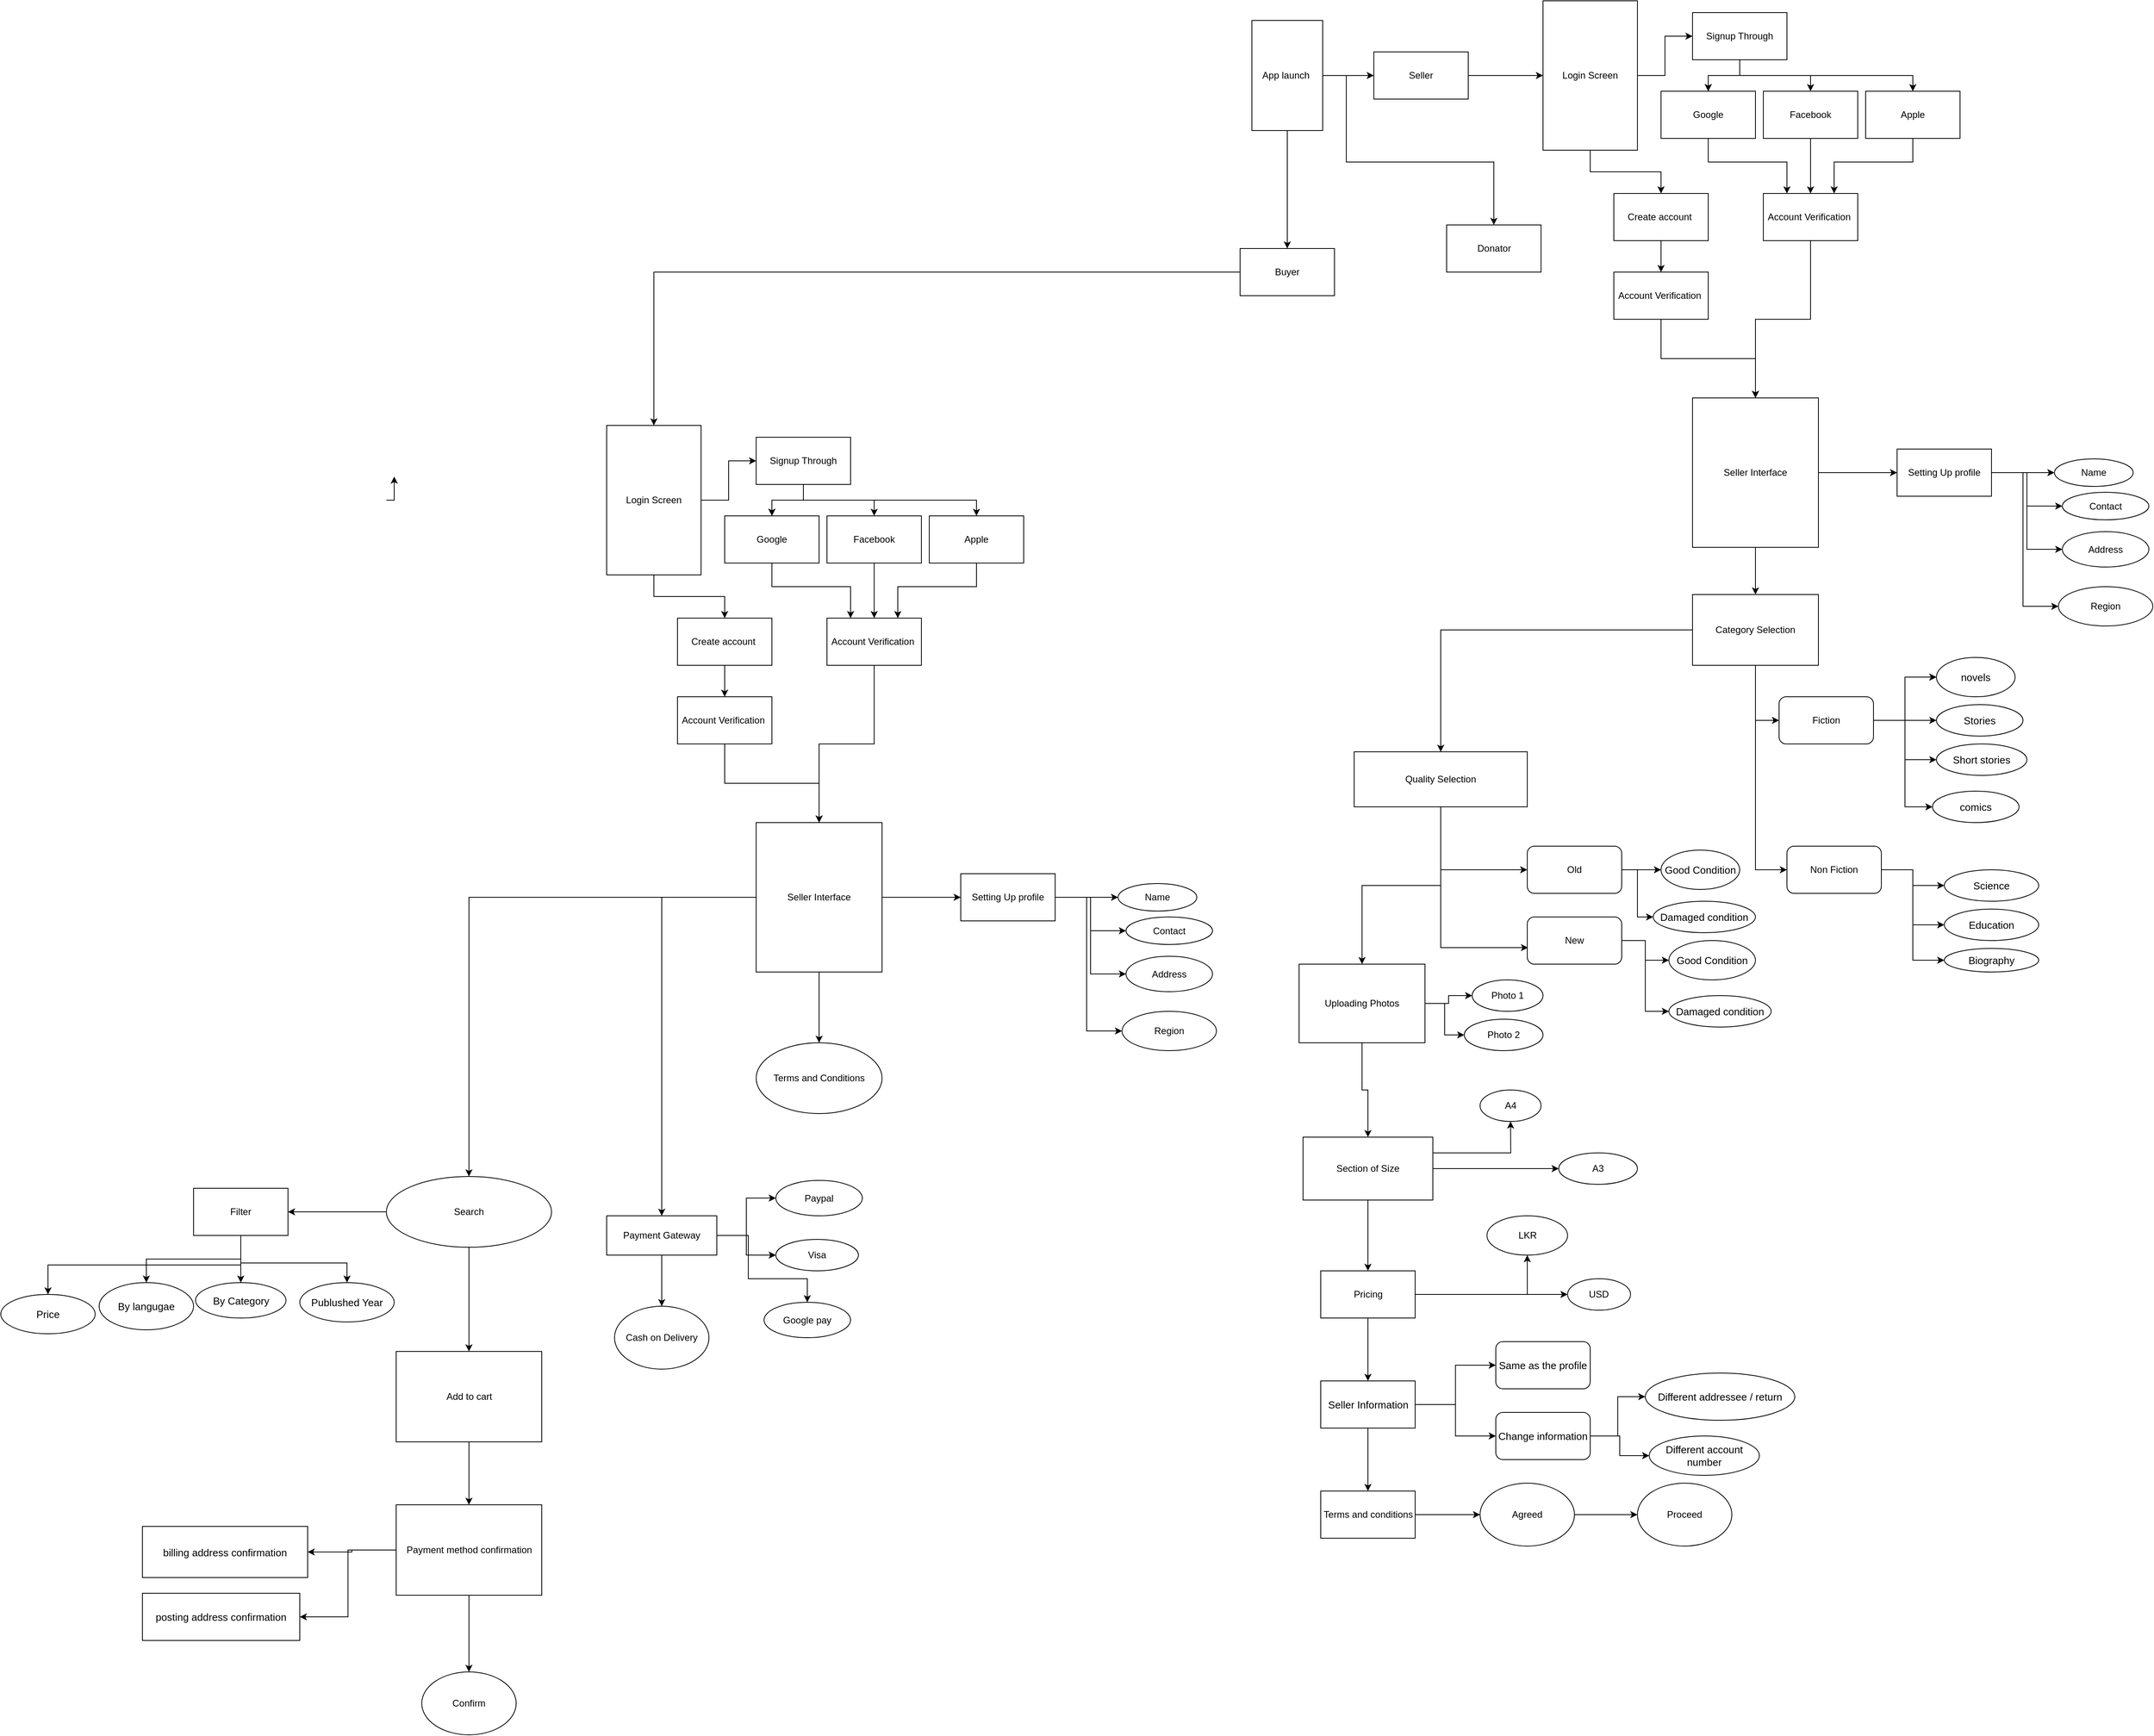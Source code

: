 <mxfile version="14.4.8" type="github">
  <diagram id="hdqwlv4f0bSANAB6yO8R" name="Page-1">
    <mxGraphModel dx="2860" dy="610" grid="1" gridSize="10" guides="1" tooltips="1" connect="1" arrows="1" fold="1" page="1" pageScale="1" pageWidth="850" pageHeight="1100" math="0" shadow="0">
      <root>
        <mxCell id="0" />
        <mxCell id="1" parent="0" />
        <mxCell id="z-9IySz2etMC4AMj7cSk-4" value="" style="edgeStyle=orthogonalEdgeStyle;rounded=0;orthogonalLoop=1;jettySize=auto;html=1;" edge="1" parent="1" source="z-9IySz2etMC4AMj7cSk-1" target="z-9IySz2etMC4AMj7cSk-3">
          <mxGeometry relative="1" as="geometry" />
        </mxCell>
        <mxCell id="z-9IySz2etMC4AMj7cSk-6" value="" style="edgeStyle=orthogonalEdgeStyle;rounded=0;orthogonalLoop=1;jettySize=auto;html=1;" edge="1" parent="1" source="z-9IySz2etMC4AMj7cSk-1" target="z-9IySz2etMC4AMj7cSk-5">
          <mxGeometry relative="1" as="geometry" />
        </mxCell>
        <mxCell id="z-9IySz2etMC4AMj7cSk-8" value="" style="edgeStyle=orthogonalEdgeStyle;rounded=0;orthogonalLoop=1;jettySize=auto;html=1;" edge="1" parent="1" source="z-9IySz2etMC4AMj7cSk-1" target="z-9IySz2etMC4AMj7cSk-7">
          <mxGeometry relative="1" as="geometry">
            <Array as="points">
              <mxPoint x="160" y="110" />
              <mxPoint x="160" y="220" />
            </Array>
          </mxGeometry>
        </mxCell>
        <mxCell id="z-9IySz2etMC4AMj7cSk-1" value="App launch&amp;nbsp;" style="rounded=0;whiteSpace=wrap;html=1;" vertex="1" parent="1">
          <mxGeometry x="40" y="40" width="90" height="140" as="geometry" />
        </mxCell>
        <mxCell id="z-9IySz2etMC4AMj7cSk-10" value="" style="edgeStyle=orthogonalEdgeStyle;rounded=0;orthogonalLoop=1;jettySize=auto;html=1;" edge="1" parent="1" source="z-9IySz2etMC4AMj7cSk-3" target="z-9IySz2etMC4AMj7cSk-9">
          <mxGeometry relative="1" as="geometry" />
        </mxCell>
        <mxCell id="z-9IySz2etMC4AMj7cSk-3" value="Seller" style="whiteSpace=wrap;html=1;rounded=0;" vertex="1" parent="1">
          <mxGeometry x="195" y="80" width="120" height="60" as="geometry" />
        </mxCell>
        <mxCell id="z-9IySz2etMC4AMj7cSk-155" style="edgeStyle=orthogonalEdgeStyle;rounded=0;orthogonalLoop=1;jettySize=auto;html=1;" edge="1" parent="1" source="z-9IySz2etMC4AMj7cSk-5" target="z-9IySz2etMC4AMj7cSk-125">
          <mxGeometry relative="1" as="geometry" />
        </mxCell>
        <mxCell id="z-9IySz2etMC4AMj7cSk-5" value="Buyer" style="whiteSpace=wrap;html=1;rounded=0;" vertex="1" parent="1">
          <mxGeometry x="25" y="330" width="120" height="60" as="geometry" />
        </mxCell>
        <mxCell id="z-9IySz2etMC4AMj7cSk-7" value="Donator" style="whiteSpace=wrap;html=1;rounded=0;" vertex="1" parent="1">
          <mxGeometry x="287.5" y="300" width="120" height="60" as="geometry" />
        </mxCell>
        <mxCell id="z-9IySz2etMC4AMj7cSk-12" value="" style="edgeStyle=orthogonalEdgeStyle;rounded=0;orthogonalLoop=1;jettySize=auto;html=1;" edge="1" parent="1" source="z-9IySz2etMC4AMj7cSk-9" target="z-9IySz2etMC4AMj7cSk-11">
          <mxGeometry relative="1" as="geometry" />
        </mxCell>
        <mxCell id="z-9IySz2etMC4AMj7cSk-14" value="" style="edgeStyle=orthogonalEdgeStyle;rounded=0;orthogonalLoop=1;jettySize=auto;html=1;" edge="1" parent="1" source="z-9IySz2etMC4AMj7cSk-9" target="z-9IySz2etMC4AMj7cSk-13">
          <mxGeometry relative="1" as="geometry" />
        </mxCell>
        <mxCell id="z-9IySz2etMC4AMj7cSk-9" value="Login Screen" style="whiteSpace=wrap;html=1;rounded=0;" vertex="1" parent="1">
          <mxGeometry x="410" y="15" width="120" height="190" as="geometry" />
        </mxCell>
        <mxCell id="z-9IySz2etMC4AMj7cSk-16" value="" style="edgeStyle=orthogonalEdgeStyle;rounded=0;orthogonalLoop=1;jettySize=auto;html=1;" edge="1" parent="1" source="z-9IySz2etMC4AMj7cSk-11" target="z-9IySz2etMC4AMj7cSk-15">
          <mxGeometry relative="1" as="geometry" />
        </mxCell>
        <mxCell id="z-9IySz2etMC4AMj7cSk-17" value="" style="edgeStyle=orthogonalEdgeStyle;rounded=0;orthogonalLoop=1;jettySize=auto;html=1;" edge="1" parent="1" source="z-9IySz2etMC4AMj7cSk-11" target="z-9IySz2etMC4AMj7cSk-15">
          <mxGeometry relative="1" as="geometry" />
        </mxCell>
        <mxCell id="z-9IySz2etMC4AMj7cSk-19" value="" style="edgeStyle=orthogonalEdgeStyle;rounded=0;orthogonalLoop=1;jettySize=auto;html=1;" edge="1" parent="1" source="z-9IySz2etMC4AMj7cSk-11" target="z-9IySz2etMC4AMj7cSk-18">
          <mxGeometry relative="1" as="geometry" />
        </mxCell>
        <mxCell id="z-9IySz2etMC4AMj7cSk-21" value="" style="edgeStyle=orthogonalEdgeStyle;rounded=0;orthogonalLoop=1;jettySize=auto;html=1;" edge="1" parent="1" source="z-9IySz2etMC4AMj7cSk-11" target="z-9IySz2etMC4AMj7cSk-20">
          <mxGeometry relative="1" as="geometry">
            <Array as="points">
              <mxPoint x="660" y="110" />
              <mxPoint x="880" y="110" />
            </Array>
          </mxGeometry>
        </mxCell>
        <mxCell id="z-9IySz2etMC4AMj7cSk-11" value="Signup Through" style="whiteSpace=wrap;html=1;rounded=0;" vertex="1" parent="1">
          <mxGeometry x="600" y="30" width="120" height="60" as="geometry" />
        </mxCell>
        <mxCell id="z-9IySz2etMC4AMj7cSk-29" value="" style="edgeStyle=orthogonalEdgeStyle;rounded=0;orthogonalLoop=1;jettySize=auto;html=1;" edge="1" parent="1" source="z-9IySz2etMC4AMj7cSk-13" target="z-9IySz2etMC4AMj7cSk-28">
          <mxGeometry relative="1" as="geometry" />
        </mxCell>
        <mxCell id="z-9IySz2etMC4AMj7cSk-13" value="Create account&amp;nbsp;" style="whiteSpace=wrap;html=1;rounded=0;" vertex="1" parent="1">
          <mxGeometry x="500" y="260" width="120" height="60" as="geometry" />
        </mxCell>
        <mxCell id="z-9IySz2etMC4AMj7cSk-25" style="edgeStyle=orthogonalEdgeStyle;rounded=0;orthogonalLoop=1;jettySize=auto;html=1;entryX=0.25;entryY=0;entryDx=0;entryDy=0;" edge="1" parent="1" source="z-9IySz2etMC4AMj7cSk-15" target="z-9IySz2etMC4AMj7cSk-23">
          <mxGeometry relative="1" as="geometry">
            <Array as="points">
              <mxPoint x="620" y="220" />
              <mxPoint x="720" y="220" />
            </Array>
          </mxGeometry>
        </mxCell>
        <mxCell id="z-9IySz2etMC4AMj7cSk-15" value="Google" style="whiteSpace=wrap;html=1;rounded=0;" vertex="1" parent="1">
          <mxGeometry x="560" y="130" width="120" height="60" as="geometry" />
        </mxCell>
        <mxCell id="z-9IySz2etMC4AMj7cSk-24" value="" style="edgeStyle=orthogonalEdgeStyle;rounded=0;orthogonalLoop=1;jettySize=auto;html=1;" edge="1" parent="1" source="z-9IySz2etMC4AMj7cSk-18" target="z-9IySz2etMC4AMj7cSk-23">
          <mxGeometry relative="1" as="geometry" />
        </mxCell>
        <mxCell id="z-9IySz2etMC4AMj7cSk-18" value="Facebook" style="whiteSpace=wrap;html=1;rounded=0;" vertex="1" parent="1">
          <mxGeometry x="690" y="130" width="120" height="60" as="geometry" />
        </mxCell>
        <mxCell id="z-9IySz2etMC4AMj7cSk-27" style="edgeStyle=orthogonalEdgeStyle;rounded=0;orthogonalLoop=1;jettySize=auto;html=1;entryX=0.75;entryY=0;entryDx=0;entryDy=0;" edge="1" parent="1" source="z-9IySz2etMC4AMj7cSk-20" target="z-9IySz2etMC4AMj7cSk-23">
          <mxGeometry relative="1" as="geometry">
            <Array as="points">
              <mxPoint x="880" y="220" />
              <mxPoint x="780" y="220" />
            </Array>
          </mxGeometry>
        </mxCell>
        <mxCell id="z-9IySz2etMC4AMj7cSk-20" value="Apple" style="whiteSpace=wrap;html=1;rounded=0;" vertex="1" parent="1">
          <mxGeometry x="820" y="130" width="120" height="60" as="geometry" />
        </mxCell>
        <mxCell id="z-9IySz2etMC4AMj7cSk-33" style="edgeStyle=orthogonalEdgeStyle;rounded=0;orthogonalLoop=1;jettySize=auto;html=1;" edge="1" parent="1" source="z-9IySz2etMC4AMj7cSk-23" target="z-9IySz2etMC4AMj7cSk-30">
          <mxGeometry relative="1" as="geometry" />
        </mxCell>
        <mxCell id="z-9IySz2etMC4AMj7cSk-23" value="Account Verification&amp;nbsp;" style="whiteSpace=wrap;html=1;rounded=0;" vertex="1" parent="1">
          <mxGeometry x="690" y="260" width="120" height="60" as="geometry" />
        </mxCell>
        <mxCell id="z-9IySz2etMC4AMj7cSk-31" style="edgeStyle=orthogonalEdgeStyle;rounded=0;orthogonalLoop=1;jettySize=auto;html=1;" edge="1" parent="1" source="z-9IySz2etMC4AMj7cSk-28" target="z-9IySz2etMC4AMj7cSk-30">
          <mxGeometry relative="1" as="geometry" />
        </mxCell>
        <mxCell id="z-9IySz2etMC4AMj7cSk-28" value="Account Verification&amp;nbsp;" style="whiteSpace=wrap;html=1;rounded=0;" vertex="1" parent="1">
          <mxGeometry x="500" y="360" width="120" height="60" as="geometry" />
        </mxCell>
        <mxCell id="z-9IySz2etMC4AMj7cSk-35" value="" style="edgeStyle=orthogonalEdgeStyle;rounded=0;orthogonalLoop=1;jettySize=auto;html=1;" edge="1" parent="1" source="z-9IySz2etMC4AMj7cSk-30" target="z-9IySz2etMC4AMj7cSk-34">
          <mxGeometry relative="1" as="geometry" />
        </mxCell>
        <mxCell id="z-9IySz2etMC4AMj7cSk-45" value="" style="edgeStyle=orthogonalEdgeStyle;rounded=0;orthogonalLoop=1;jettySize=auto;html=1;" edge="1" parent="1" source="z-9IySz2etMC4AMj7cSk-30" target="z-9IySz2etMC4AMj7cSk-44">
          <mxGeometry relative="1" as="geometry" />
        </mxCell>
        <mxCell id="z-9IySz2etMC4AMj7cSk-30" value="Seller Interface" style="rounded=0;whiteSpace=wrap;html=1;" vertex="1" parent="1">
          <mxGeometry x="600" y="520" width="160" height="190" as="geometry" />
        </mxCell>
        <mxCell id="z-9IySz2etMC4AMj7cSk-37" value="" style="edgeStyle=orthogonalEdgeStyle;rounded=0;orthogonalLoop=1;jettySize=auto;html=1;" edge="1" parent="1" source="z-9IySz2etMC4AMj7cSk-34" target="z-9IySz2etMC4AMj7cSk-36">
          <mxGeometry relative="1" as="geometry" />
        </mxCell>
        <mxCell id="z-9IySz2etMC4AMj7cSk-39" value="" style="edgeStyle=orthogonalEdgeStyle;rounded=0;orthogonalLoop=1;jettySize=auto;html=1;" edge="1" parent="1" source="z-9IySz2etMC4AMj7cSk-34" target="z-9IySz2etMC4AMj7cSk-38">
          <mxGeometry relative="1" as="geometry" />
        </mxCell>
        <mxCell id="z-9IySz2etMC4AMj7cSk-41" value="" style="edgeStyle=orthogonalEdgeStyle;rounded=0;orthogonalLoop=1;jettySize=auto;html=1;" edge="1" parent="1" source="z-9IySz2etMC4AMj7cSk-34" target="z-9IySz2etMC4AMj7cSk-40">
          <mxGeometry relative="1" as="geometry">
            <Array as="points">
              <mxPoint x="1025" y="615" />
            </Array>
          </mxGeometry>
        </mxCell>
        <mxCell id="z-9IySz2etMC4AMj7cSk-43" value="" style="edgeStyle=orthogonalEdgeStyle;rounded=0;orthogonalLoop=1;jettySize=auto;html=1;" edge="1" parent="1" source="z-9IySz2etMC4AMj7cSk-34" target="z-9IySz2etMC4AMj7cSk-42">
          <mxGeometry relative="1" as="geometry">
            <Array as="points">
              <mxPoint x="1020" y="615" />
              <mxPoint x="1020" y="785" />
            </Array>
          </mxGeometry>
        </mxCell>
        <mxCell id="z-9IySz2etMC4AMj7cSk-34" value="Setting Up profile" style="whiteSpace=wrap;html=1;rounded=0;" vertex="1" parent="1">
          <mxGeometry x="860" y="585" width="120" height="60" as="geometry" />
        </mxCell>
        <mxCell id="z-9IySz2etMC4AMj7cSk-36" value="Name" style="ellipse;whiteSpace=wrap;html=1;rounded=0;" vertex="1" parent="1">
          <mxGeometry x="1060" y="597.5" width="100" height="35" as="geometry" />
        </mxCell>
        <mxCell id="z-9IySz2etMC4AMj7cSk-38" value="Contact" style="ellipse;whiteSpace=wrap;html=1;rounded=0;" vertex="1" parent="1">
          <mxGeometry x="1070" y="640" width="110" height="35" as="geometry" />
        </mxCell>
        <mxCell id="z-9IySz2etMC4AMj7cSk-40" value="Address" style="ellipse;whiteSpace=wrap;html=1;rounded=0;" vertex="1" parent="1">
          <mxGeometry x="1070" y="690" width="110" height="45" as="geometry" />
        </mxCell>
        <mxCell id="z-9IySz2etMC4AMj7cSk-42" value="Region" style="ellipse;whiteSpace=wrap;html=1;rounded=0;" vertex="1" parent="1">
          <mxGeometry x="1065" y="760" width="120" height="50" as="geometry" />
        </mxCell>
        <mxCell id="z-9IySz2etMC4AMj7cSk-48" style="edgeStyle=orthogonalEdgeStyle;rounded=0;orthogonalLoop=1;jettySize=auto;html=1;entryX=0;entryY=0.5;entryDx=0;entryDy=0;" edge="1" parent="1" source="z-9IySz2etMC4AMj7cSk-44" target="z-9IySz2etMC4AMj7cSk-46">
          <mxGeometry relative="1" as="geometry" />
        </mxCell>
        <mxCell id="z-9IySz2etMC4AMj7cSk-49" style="edgeStyle=orthogonalEdgeStyle;rounded=0;orthogonalLoop=1;jettySize=auto;html=1;entryX=0;entryY=0.5;entryDx=0;entryDy=0;" edge="1" parent="1" source="z-9IySz2etMC4AMj7cSk-44" target="z-9IySz2etMC4AMj7cSk-47">
          <mxGeometry relative="1" as="geometry" />
        </mxCell>
        <mxCell id="z-9IySz2etMC4AMj7cSk-67" value="" style="edgeStyle=orthogonalEdgeStyle;rounded=0;orthogonalLoop=1;jettySize=auto;html=1;" edge="1" parent="1" source="z-9IySz2etMC4AMj7cSk-44" target="z-9IySz2etMC4AMj7cSk-66">
          <mxGeometry relative="1" as="geometry" />
        </mxCell>
        <mxCell id="z-9IySz2etMC4AMj7cSk-44" value="Category Selection" style="rounded=0;whiteSpace=wrap;html=1;" vertex="1" parent="1">
          <mxGeometry x="600" y="770" width="160" height="90" as="geometry" />
        </mxCell>
        <mxCell id="z-9IySz2etMC4AMj7cSk-51" value="" style="edgeStyle=orthogonalEdgeStyle;rounded=0;orthogonalLoop=1;jettySize=auto;html=1;" edge="1" parent="1" source="z-9IySz2etMC4AMj7cSk-46" target="z-9IySz2etMC4AMj7cSk-50">
          <mxGeometry relative="1" as="geometry" />
        </mxCell>
        <mxCell id="z-9IySz2etMC4AMj7cSk-52" value="" style="edgeStyle=orthogonalEdgeStyle;rounded=0;orthogonalLoop=1;jettySize=auto;html=1;" edge="1" parent="1" source="z-9IySz2etMC4AMj7cSk-46" target="z-9IySz2etMC4AMj7cSk-50">
          <mxGeometry relative="1" as="geometry" />
        </mxCell>
        <mxCell id="z-9IySz2etMC4AMj7cSk-54" style="edgeStyle=orthogonalEdgeStyle;rounded=0;orthogonalLoop=1;jettySize=auto;html=1;" edge="1" parent="1" source="z-9IySz2etMC4AMj7cSk-46" target="z-9IySz2etMC4AMj7cSk-55">
          <mxGeometry relative="1" as="geometry">
            <mxPoint x="960" y="960" as="targetPoint" />
          </mxGeometry>
        </mxCell>
        <mxCell id="z-9IySz2etMC4AMj7cSk-56" style="edgeStyle=orthogonalEdgeStyle;rounded=0;orthogonalLoop=1;jettySize=auto;html=1;" edge="1" parent="1" source="z-9IySz2etMC4AMj7cSk-46" target="z-9IySz2etMC4AMj7cSk-57">
          <mxGeometry relative="1" as="geometry">
            <mxPoint x="870" y="980" as="targetPoint" />
          </mxGeometry>
        </mxCell>
        <mxCell id="z-9IySz2etMC4AMj7cSk-58" style="edgeStyle=orthogonalEdgeStyle;rounded=0;orthogonalLoop=1;jettySize=auto;html=1;" edge="1" parent="1" source="z-9IySz2etMC4AMj7cSk-46" target="z-9IySz2etMC4AMj7cSk-59">
          <mxGeometry relative="1" as="geometry">
            <mxPoint x="870" y="1050" as="targetPoint" />
            <Array as="points">
              <mxPoint x="870" y="930" />
              <mxPoint x="870" y="1040" />
            </Array>
          </mxGeometry>
        </mxCell>
        <mxCell id="z-9IySz2etMC4AMj7cSk-46" value="Fiction" style="rounded=1;whiteSpace=wrap;html=1;glass=0;" vertex="1" parent="1">
          <mxGeometry x="710" y="900" width="120" height="60" as="geometry" />
        </mxCell>
        <mxCell id="z-9IySz2etMC4AMj7cSk-61" value="" style="edgeStyle=orthogonalEdgeStyle;rounded=0;orthogonalLoop=1;jettySize=auto;html=1;" edge="1" parent="1" source="z-9IySz2etMC4AMj7cSk-47" target="z-9IySz2etMC4AMj7cSk-60">
          <mxGeometry relative="1" as="geometry" />
        </mxCell>
        <mxCell id="z-9IySz2etMC4AMj7cSk-63" value="" style="edgeStyle=orthogonalEdgeStyle;rounded=0;orthogonalLoop=1;jettySize=auto;html=1;" edge="1" parent="1" source="z-9IySz2etMC4AMj7cSk-47" target="z-9IySz2etMC4AMj7cSk-62">
          <mxGeometry relative="1" as="geometry">
            <Array as="points">
              <mxPoint x="880" y="1120" />
              <mxPoint x="880" y="1190" />
              <mxPoint x="990" y="1190" />
            </Array>
          </mxGeometry>
        </mxCell>
        <mxCell id="z-9IySz2etMC4AMj7cSk-65" value="" style="edgeStyle=orthogonalEdgeStyle;rounded=0;orthogonalLoop=1;jettySize=auto;html=1;" edge="1" parent="1" source="z-9IySz2etMC4AMj7cSk-47" target="z-9IySz2etMC4AMj7cSk-64">
          <mxGeometry relative="1" as="geometry">
            <Array as="points">
              <mxPoint x="880" y="1120" />
              <mxPoint x="880" y="1235" />
            </Array>
          </mxGeometry>
        </mxCell>
        <mxCell id="z-9IySz2etMC4AMj7cSk-47" value="Non Fiction" style="rounded=1;whiteSpace=wrap;html=1;" vertex="1" parent="1">
          <mxGeometry x="720" y="1090" width="120" height="60" as="geometry" />
        </mxCell>
        <mxCell id="z-9IySz2etMC4AMj7cSk-50" value="&lt;span style=&quot;font-family: &amp;#34;arial&amp;#34; ; font-size: 13px ; text-align: left ; background-color: rgb(255 , 255 , 255)&quot;&gt;novels &lt;/span&gt;" style="ellipse;whiteSpace=wrap;html=1;rounded=0;" vertex="1" parent="1">
          <mxGeometry x="910" y="850" width="100" height="50" as="geometry" />
        </mxCell>
        <mxCell id="z-9IySz2etMC4AMj7cSk-55" value="&lt;span style=&quot;font-family: &amp;#34;arial&amp;#34; ; font-size: 13px ; text-align: left ; background-color: rgb(255 , 255 , 255)&quot;&gt;Stories&lt;/span&gt;" style="ellipse;whiteSpace=wrap;html=1;" vertex="1" parent="1">
          <mxGeometry x="910" y="910" width="110" height="40" as="geometry" />
        </mxCell>
        <mxCell id="z-9IySz2etMC4AMj7cSk-57" value="&lt;span style=&quot;font-family: &amp;#34;arial&amp;#34; ; font-size: 13px ; text-align: left ; background-color: rgb(255 , 255 , 255)&quot;&gt;Short stories &lt;/span&gt;" style="ellipse;whiteSpace=wrap;html=1;" vertex="1" parent="1">
          <mxGeometry x="910" y="960" width="115" height="40" as="geometry" />
        </mxCell>
        <mxCell id="z-9IySz2etMC4AMj7cSk-59" value="&lt;span style=&quot;font-family: &amp;#34;arial&amp;#34; ; font-size: 13px ; text-align: left ; background-color: rgb(255 , 255 , 255)&quot;&gt;comics &lt;/span&gt;" style="ellipse;whiteSpace=wrap;html=1;" vertex="1" parent="1">
          <mxGeometry x="905" y="1020" width="110" height="40" as="geometry" />
        </mxCell>
        <mxCell id="z-9IySz2etMC4AMj7cSk-60" value="&lt;span style=&quot;font-family: &amp;#34;arial&amp;#34; ; font-size: 13px ; text-align: left ; background-color: rgb(255 , 255 , 255)&quot;&gt;Science &lt;/span&gt;" style="ellipse;whiteSpace=wrap;html=1;rounded=0;" vertex="1" parent="1">
          <mxGeometry x="920" y="1120" width="120" height="40" as="geometry" />
        </mxCell>
        <mxCell id="z-9IySz2etMC4AMj7cSk-62" value="&lt;span style=&quot;font-family: &amp;#34;arial&amp;#34; ; font-size: 13px ; text-align: left ; background-color: rgb(255 , 255 , 255)&quot;&gt;Education &lt;/span&gt;" style="ellipse;whiteSpace=wrap;html=1;rounded=0;" vertex="1" parent="1">
          <mxGeometry x="920" y="1170" width="120" height="40" as="geometry" />
        </mxCell>
        <mxCell id="z-9IySz2etMC4AMj7cSk-64" value="&lt;span style=&quot;font-family: &amp;#34;arial&amp;#34; ; font-size: 13px ; text-align: left ; background-color: rgb(255 , 255 , 255)&quot;&gt;Biography&lt;/span&gt;" style="ellipse;whiteSpace=wrap;html=1;rounded=0;" vertex="1" parent="1">
          <mxGeometry x="920" y="1220" width="120" height="30" as="geometry" />
        </mxCell>
        <mxCell id="z-9IySz2etMC4AMj7cSk-71" value="" style="edgeStyle=orthogonalEdgeStyle;rounded=0;orthogonalLoop=1;jettySize=auto;html=1;" edge="1" parent="1" source="z-9IySz2etMC4AMj7cSk-66" target="z-9IySz2etMC4AMj7cSk-70">
          <mxGeometry relative="1" as="geometry">
            <Array as="points">
              <mxPoint x="280" y="1120" />
            </Array>
          </mxGeometry>
        </mxCell>
        <mxCell id="z-9IySz2etMC4AMj7cSk-73" style="edgeStyle=orthogonalEdgeStyle;rounded=0;orthogonalLoop=1;jettySize=auto;html=1;entryX=0.008;entryY=0.65;entryDx=0;entryDy=0;entryPerimeter=0;" edge="1" parent="1" source="z-9IySz2etMC4AMj7cSk-66" target="z-9IySz2etMC4AMj7cSk-72">
          <mxGeometry relative="1" as="geometry" />
        </mxCell>
        <mxCell id="z-9IySz2etMC4AMj7cSk-82" style="edgeStyle=orthogonalEdgeStyle;rounded=0;orthogonalLoop=1;jettySize=auto;html=1;" edge="1" parent="1" source="z-9IySz2etMC4AMj7cSk-66" target="z-9IySz2etMC4AMj7cSk-83">
          <mxGeometry relative="1" as="geometry">
            <mxPoint x="140" y="1330" as="targetPoint" />
          </mxGeometry>
        </mxCell>
        <mxCell id="z-9IySz2etMC4AMj7cSk-66" value="Quality Selection" style="whiteSpace=wrap;html=1;rounded=0;" vertex="1" parent="1">
          <mxGeometry x="170" y="970" width="220" height="70" as="geometry" />
        </mxCell>
        <mxCell id="z-9IySz2etMC4AMj7cSk-75" value="" style="edgeStyle=orthogonalEdgeStyle;rounded=0;orthogonalLoop=1;jettySize=auto;html=1;" edge="1" parent="1" source="z-9IySz2etMC4AMj7cSk-70" target="z-9IySz2etMC4AMj7cSk-74">
          <mxGeometry relative="1" as="geometry" />
        </mxCell>
        <mxCell id="z-9IySz2etMC4AMj7cSk-81" style="edgeStyle=orthogonalEdgeStyle;rounded=0;orthogonalLoop=1;jettySize=auto;html=1;entryX=0;entryY=0.5;entryDx=0;entryDy=0;" edge="1" parent="1" source="z-9IySz2etMC4AMj7cSk-70" target="z-9IySz2etMC4AMj7cSk-80">
          <mxGeometry relative="1" as="geometry" />
        </mxCell>
        <mxCell id="z-9IySz2etMC4AMj7cSk-70" value="Old" style="rounded=1;whiteSpace=wrap;html=1;glass=0;gradientColor=none;" vertex="1" parent="1">
          <mxGeometry x="390" y="1090" width="120" height="60" as="geometry" />
        </mxCell>
        <mxCell id="z-9IySz2etMC4AMj7cSk-77" value="" style="edgeStyle=orthogonalEdgeStyle;rounded=0;orthogonalLoop=1;jettySize=auto;html=1;" edge="1" parent="1" source="z-9IySz2etMC4AMj7cSk-72" target="z-9IySz2etMC4AMj7cSk-76">
          <mxGeometry relative="1" as="geometry" />
        </mxCell>
        <mxCell id="z-9IySz2etMC4AMj7cSk-79" value="" style="edgeStyle=orthogonalEdgeStyle;rounded=0;orthogonalLoop=1;jettySize=auto;html=1;" edge="1" parent="1" source="z-9IySz2etMC4AMj7cSk-72" target="z-9IySz2etMC4AMj7cSk-78">
          <mxGeometry relative="1" as="geometry">
            <Array as="points">
              <mxPoint x="540" y="1210" />
              <mxPoint x="540" y="1300" />
            </Array>
          </mxGeometry>
        </mxCell>
        <mxCell id="z-9IySz2etMC4AMj7cSk-72" value="New" style="rounded=1;whiteSpace=wrap;html=1;glass=0;gradientColor=none;" vertex="1" parent="1">
          <mxGeometry x="390" y="1180" width="120" height="60" as="geometry" />
        </mxCell>
        <mxCell id="z-9IySz2etMC4AMj7cSk-74" value="&#xa;&#xa;&lt;span style=&quot;color: rgb(0, 0, 0); font-family: arial; font-size: 13px; font-style: normal; font-weight: 400; letter-spacing: normal; text-align: left; text-indent: 0px; text-transform: none; word-spacing: 0px; background-color: rgb(255, 255, 255); display: inline; float: none;&quot;&gt;Good Condition &lt;/span&gt;&#xa;&#xa;" style="ellipse;whiteSpace=wrap;html=1;rounded=1;glass=0;" vertex="1" parent="1">
          <mxGeometry x="560" y="1095" width="100" height="50" as="geometry" />
        </mxCell>
        <mxCell id="z-9IySz2etMC4AMj7cSk-76" value="&#xa;&#xa;&lt;span style=&quot;color: rgb(0, 0, 0); font-family: arial; font-size: 13px; font-style: normal; font-weight: 400; letter-spacing: normal; text-align: left; text-indent: 0px; text-transform: none; word-spacing: 0px; background-color: rgb(255, 255, 255); display: inline; float: none;&quot;&gt;Good Condition &lt;/span&gt;&#xa;&#xa;" style="ellipse;whiteSpace=wrap;html=1;rounded=1;glass=0;" vertex="1" parent="1">
          <mxGeometry x="570" y="1210" width="110" height="50" as="geometry" />
        </mxCell>
        <mxCell id="z-9IySz2etMC4AMj7cSk-78" value="&lt;span style=&quot;font-family: &amp;#34;arial&amp;#34; ; font-size: 13px ; text-align: left ; background-color: rgb(255 , 255 , 255)&quot;&gt;Damaged condition&lt;/span&gt;" style="ellipse;whiteSpace=wrap;html=1;rounded=1;glass=0;" vertex="1" parent="1">
          <mxGeometry x="570" y="1280" width="130" height="40" as="geometry" />
        </mxCell>
        <mxCell id="z-9IySz2etMC4AMj7cSk-80" value="&lt;span style=&quot;font-family: &amp;#34;arial&amp;#34; ; font-size: 13px ; text-align: left ; background-color: rgb(255 , 255 , 255)&quot;&gt;Damaged condition&lt;/span&gt;" style="ellipse;whiteSpace=wrap;html=1;rounded=1;glass=0;" vertex="1" parent="1">
          <mxGeometry x="550" y="1160" width="130" height="40" as="geometry" />
        </mxCell>
        <mxCell id="z-9IySz2etMC4AMj7cSk-85" style="edgeStyle=orthogonalEdgeStyle;rounded=0;orthogonalLoop=1;jettySize=auto;html=1;entryX=0.5;entryY=0;entryDx=0;entryDy=0;" edge="1" parent="1" source="z-9IySz2etMC4AMj7cSk-83" target="z-9IySz2etMC4AMj7cSk-84">
          <mxGeometry relative="1" as="geometry" />
        </mxCell>
        <mxCell id="z-9IySz2etMC4AMj7cSk-115" value="" style="edgeStyle=orthogonalEdgeStyle;rounded=0;orthogonalLoop=1;jettySize=auto;html=1;" edge="1" parent="1" source="z-9IySz2etMC4AMj7cSk-83" target="z-9IySz2etMC4AMj7cSk-114">
          <mxGeometry relative="1" as="geometry" />
        </mxCell>
        <mxCell id="z-9IySz2etMC4AMj7cSk-117" style="edgeStyle=orthogonalEdgeStyle;rounded=0;orthogonalLoop=1;jettySize=auto;html=1;entryX=0;entryY=0.5;entryDx=0;entryDy=0;" edge="1" parent="1" source="z-9IySz2etMC4AMj7cSk-83" target="z-9IySz2etMC4AMj7cSk-116">
          <mxGeometry relative="1" as="geometry" />
        </mxCell>
        <mxCell id="z-9IySz2etMC4AMj7cSk-83" value="Uploading Photos" style="rounded=0;whiteSpace=wrap;html=1;" vertex="1" parent="1">
          <mxGeometry x="100" y="1240" width="160" height="100" as="geometry" />
        </mxCell>
        <mxCell id="z-9IySz2etMC4AMj7cSk-87" value="" style="edgeStyle=orthogonalEdgeStyle;rounded=0;orthogonalLoop=1;jettySize=auto;html=1;" edge="1" parent="1" source="z-9IySz2etMC4AMj7cSk-84" target="z-9IySz2etMC4AMj7cSk-86">
          <mxGeometry relative="1" as="geometry" />
        </mxCell>
        <mxCell id="z-9IySz2etMC4AMj7cSk-111" value="" style="edgeStyle=orthogonalEdgeStyle;rounded=0;orthogonalLoop=1;jettySize=auto;html=1;" edge="1" parent="1" source="z-9IySz2etMC4AMj7cSk-84" target="z-9IySz2etMC4AMj7cSk-110">
          <mxGeometry relative="1" as="geometry">
            <Array as="points">
              <mxPoint x="369" y="1480" />
            </Array>
          </mxGeometry>
        </mxCell>
        <mxCell id="z-9IySz2etMC4AMj7cSk-113" style="edgeStyle=orthogonalEdgeStyle;rounded=0;orthogonalLoop=1;jettySize=auto;html=1;" edge="1" parent="1" source="z-9IySz2etMC4AMj7cSk-84" target="z-9IySz2etMC4AMj7cSk-112">
          <mxGeometry relative="1" as="geometry" />
        </mxCell>
        <mxCell id="z-9IySz2etMC4AMj7cSk-84" value="Section of Size" style="rounded=0;whiteSpace=wrap;html=1;glass=0;gradientColor=none;" vertex="1" parent="1">
          <mxGeometry x="105" y="1460" width="165" height="80" as="geometry" />
        </mxCell>
        <mxCell id="z-9IySz2etMC4AMj7cSk-89" value="" style="edgeStyle=orthogonalEdgeStyle;rounded=0;orthogonalLoop=1;jettySize=auto;html=1;" edge="1" parent="1" source="z-9IySz2etMC4AMj7cSk-86" target="z-9IySz2etMC4AMj7cSk-88">
          <mxGeometry relative="1" as="geometry" />
        </mxCell>
        <mxCell id="z-9IySz2etMC4AMj7cSk-107" value="" style="edgeStyle=orthogonalEdgeStyle;rounded=0;orthogonalLoop=1;jettySize=auto;html=1;" edge="1" parent="1" source="z-9IySz2etMC4AMj7cSk-86" target="z-9IySz2etMC4AMj7cSk-106">
          <mxGeometry relative="1" as="geometry" />
        </mxCell>
        <mxCell id="z-9IySz2etMC4AMj7cSk-108" style="edgeStyle=orthogonalEdgeStyle;rounded=0;orthogonalLoop=1;jettySize=auto;html=1;" edge="1" parent="1" source="z-9IySz2etMC4AMj7cSk-86" target="z-9IySz2etMC4AMj7cSk-109">
          <mxGeometry relative="1" as="geometry">
            <mxPoint x="510" y="1680" as="targetPoint" />
          </mxGeometry>
        </mxCell>
        <mxCell id="z-9IySz2etMC4AMj7cSk-86" value="Pricing" style="whiteSpace=wrap;html=1;rounded=0;glass=0;" vertex="1" parent="1">
          <mxGeometry x="127.5" y="1630" width="120" height="60" as="geometry" />
        </mxCell>
        <mxCell id="z-9IySz2etMC4AMj7cSk-91" value="" style="edgeStyle=orthogonalEdgeStyle;rounded=0;orthogonalLoop=1;jettySize=auto;html=1;" edge="1" parent="1" source="z-9IySz2etMC4AMj7cSk-88" target="z-9IySz2etMC4AMj7cSk-90">
          <mxGeometry relative="1" as="geometry" />
        </mxCell>
        <mxCell id="z-9IySz2etMC4AMj7cSk-99" style="edgeStyle=orthogonalEdgeStyle;rounded=0;orthogonalLoop=1;jettySize=auto;html=1;entryX=0;entryY=0.5;entryDx=0;entryDy=0;" edge="1" parent="1" source="z-9IySz2etMC4AMj7cSk-88" target="z-9IySz2etMC4AMj7cSk-98">
          <mxGeometry relative="1" as="geometry" />
        </mxCell>
        <mxCell id="z-9IySz2etMC4AMj7cSk-100" style="edgeStyle=orthogonalEdgeStyle;rounded=0;orthogonalLoop=1;jettySize=auto;html=1;" edge="1" parent="1" source="z-9IySz2etMC4AMj7cSk-88" target="z-9IySz2etMC4AMj7cSk-101">
          <mxGeometry relative="1" as="geometry">
            <mxPoint x="300" y="1840" as="targetPoint" />
          </mxGeometry>
        </mxCell>
        <mxCell id="z-9IySz2etMC4AMj7cSk-88" value="&#xa;&#xa;&lt;span style=&quot;color: rgb(0, 0, 0); font-family: arial; font-size: 13px; font-style: normal; font-weight: 400; letter-spacing: normal; text-align: left; text-indent: 0px; text-transform: none; word-spacing: 0px; background-color: rgb(255, 255, 255); display: inline; float: none;&quot;&gt;Seller Information &lt;/span&gt;&#xa;&#xa;" style="whiteSpace=wrap;html=1;rounded=0;glass=0;" vertex="1" parent="1">
          <mxGeometry x="127.5" y="1770" width="120" height="60" as="geometry" />
        </mxCell>
        <mxCell id="z-9IySz2etMC4AMj7cSk-93" style="edgeStyle=orthogonalEdgeStyle;rounded=0;orthogonalLoop=1;jettySize=auto;html=1;" edge="1" parent="1" source="z-9IySz2etMC4AMj7cSk-90" target="z-9IySz2etMC4AMj7cSk-92">
          <mxGeometry relative="1" as="geometry" />
        </mxCell>
        <mxCell id="z-9IySz2etMC4AMj7cSk-90" value="Terms and conditions" style="whiteSpace=wrap;html=1;rounded=0;glass=0;" vertex="1" parent="1">
          <mxGeometry x="127.5" y="1910" width="120" height="60" as="geometry" />
        </mxCell>
        <mxCell id="z-9IySz2etMC4AMj7cSk-95" value="" style="edgeStyle=orthogonalEdgeStyle;rounded=0;orthogonalLoop=1;jettySize=auto;html=1;" edge="1" parent="1" source="z-9IySz2etMC4AMj7cSk-92" target="z-9IySz2etMC4AMj7cSk-94">
          <mxGeometry relative="1" as="geometry" />
        </mxCell>
        <mxCell id="z-9IySz2etMC4AMj7cSk-92" value="Agreed" style="ellipse;whiteSpace=wrap;html=1;rounded=1;glass=0;gradientColor=none;" vertex="1" parent="1">
          <mxGeometry x="330" y="1900" width="120" height="80" as="geometry" />
        </mxCell>
        <mxCell id="z-9IySz2etMC4AMj7cSk-94" value="Proceed" style="ellipse;whiteSpace=wrap;html=1;rounded=1;glass=0;gradientColor=none;" vertex="1" parent="1">
          <mxGeometry x="530" y="1900" width="120" height="80" as="geometry" />
        </mxCell>
        <mxCell id="z-9IySz2etMC4AMj7cSk-98" value="&lt;span style=&quot;font-family: &amp;#34;arial&amp;#34; ; font-size: 13px ; text-align: left ; background-color: rgb(255 , 255 , 255)&quot;&gt;Same as the profile&lt;/span&gt;" style="rounded=1;whiteSpace=wrap;html=1;glass=0;gradientColor=none;" vertex="1" parent="1">
          <mxGeometry x="350" y="1720" width="120" height="60" as="geometry" />
        </mxCell>
        <mxCell id="z-9IySz2etMC4AMj7cSk-103" value="" style="edgeStyle=orthogonalEdgeStyle;rounded=0;orthogonalLoop=1;jettySize=auto;html=1;" edge="1" parent="1" source="z-9IySz2etMC4AMj7cSk-101" target="z-9IySz2etMC4AMj7cSk-102">
          <mxGeometry relative="1" as="geometry" />
        </mxCell>
        <mxCell id="z-9IySz2etMC4AMj7cSk-104" style="edgeStyle=orthogonalEdgeStyle;rounded=0;orthogonalLoop=1;jettySize=auto;html=1;" edge="1" parent="1" source="z-9IySz2etMC4AMj7cSk-101" target="z-9IySz2etMC4AMj7cSk-105">
          <mxGeometry relative="1" as="geometry">
            <mxPoint x="540" y="1870" as="targetPoint" />
          </mxGeometry>
        </mxCell>
        <mxCell id="z-9IySz2etMC4AMj7cSk-101" value="&lt;span style=&quot;font-family: &amp;#34;arial&amp;#34; ; font-size: 13px ; text-align: left ; background-color: rgb(255 , 255 , 255)&quot;&gt;Change information &lt;/span&gt;" style="rounded=1;whiteSpace=wrap;html=1;" vertex="1" parent="1">
          <mxGeometry x="350" y="1810" width="120" height="60" as="geometry" />
        </mxCell>
        <mxCell id="z-9IySz2etMC4AMj7cSk-102" value="&lt;span style=&quot;font-family: &amp;#34;arial&amp;#34; ; font-size: 13px ; text-align: left ; background-color: rgb(255 , 255 , 255)&quot;&gt;Different addressee / return&lt;/span&gt;" style="ellipse;whiteSpace=wrap;html=1;rounded=1;" vertex="1" parent="1">
          <mxGeometry x="540" y="1760" width="190" height="60" as="geometry" />
        </mxCell>
        <mxCell id="z-9IySz2etMC4AMj7cSk-105" value="&lt;span style=&quot;font-family: &amp;#34;arial&amp;#34; ; font-size: 13px ; text-align: left ; background-color: rgb(255 , 255 , 255)&quot;&gt;Different account number &lt;/span&gt;" style="ellipse;whiteSpace=wrap;html=1;" vertex="1" parent="1">
          <mxGeometry x="545" y="1840" width="140" height="50" as="geometry" />
        </mxCell>
        <mxCell id="z-9IySz2etMC4AMj7cSk-106" value="LKR" style="ellipse;whiteSpace=wrap;html=1;rounded=0;glass=0;" vertex="1" parent="1">
          <mxGeometry x="338.75" y="1560" width="102.5" height="50" as="geometry" />
        </mxCell>
        <mxCell id="z-9IySz2etMC4AMj7cSk-109" value="USD" style="ellipse;whiteSpace=wrap;html=1;" vertex="1" parent="1">
          <mxGeometry x="441.25" y="1640" width="80" height="40" as="geometry" />
        </mxCell>
        <mxCell id="z-9IySz2etMC4AMj7cSk-110" value="A4" style="ellipse;whiteSpace=wrap;html=1;rounded=0;glass=0;" vertex="1" parent="1">
          <mxGeometry x="330" y="1400" width="77.5" height="40" as="geometry" />
        </mxCell>
        <mxCell id="z-9IySz2etMC4AMj7cSk-112" value="A3" style="ellipse;whiteSpace=wrap;html=1;rounded=1;glass=0;gradientColor=none;" vertex="1" parent="1">
          <mxGeometry x="430" y="1480" width="100" height="40" as="geometry" />
        </mxCell>
        <mxCell id="z-9IySz2etMC4AMj7cSk-114" value="Photo 1" style="ellipse;whiteSpace=wrap;html=1;rounded=0;" vertex="1" parent="1">
          <mxGeometry x="320" y="1260" width="90" height="40" as="geometry" />
        </mxCell>
        <mxCell id="z-9IySz2etMC4AMj7cSk-116" value="Photo 2" style="ellipse;whiteSpace=wrap;html=1;rounded=1;glass=0;gradientColor=none;" vertex="1" parent="1">
          <mxGeometry x="310" y="1310" width="100" height="40" as="geometry" />
        </mxCell>
        <mxCell id="z-9IySz2etMC4AMj7cSk-118" value="" style="edgeStyle=orthogonalEdgeStyle;rounded=0;orthogonalLoop=1;jettySize=auto;html=1;" edge="1" parent="1">
          <mxGeometry relative="1" as="geometry">
            <mxPoint x="-1060" y="650" as="sourcePoint" />
            <mxPoint x="-1050" y="620" as="targetPoint" />
          </mxGeometry>
        </mxCell>
        <mxCell id="z-9IySz2etMC4AMj7cSk-123" value="" style="edgeStyle=orthogonalEdgeStyle;rounded=0;orthogonalLoop=1;jettySize=auto;html=1;" edge="1" parent="1" source="z-9IySz2etMC4AMj7cSk-125" target="z-9IySz2etMC4AMj7cSk-130">
          <mxGeometry relative="1" as="geometry" />
        </mxCell>
        <mxCell id="z-9IySz2etMC4AMj7cSk-124" value="" style="edgeStyle=orthogonalEdgeStyle;rounded=0;orthogonalLoop=1;jettySize=auto;html=1;" edge="1" parent="1" source="z-9IySz2etMC4AMj7cSk-125" target="z-9IySz2etMC4AMj7cSk-132">
          <mxGeometry relative="1" as="geometry" />
        </mxCell>
        <mxCell id="z-9IySz2etMC4AMj7cSk-125" value="Login Screen" style="whiteSpace=wrap;html=1;rounded=0;" vertex="1" parent="1">
          <mxGeometry x="-780" y="555" width="120" height="190" as="geometry" />
        </mxCell>
        <mxCell id="z-9IySz2etMC4AMj7cSk-126" value="" style="edgeStyle=orthogonalEdgeStyle;rounded=0;orthogonalLoop=1;jettySize=auto;html=1;" edge="1" parent="1" source="z-9IySz2etMC4AMj7cSk-130" target="z-9IySz2etMC4AMj7cSk-134">
          <mxGeometry relative="1" as="geometry" />
        </mxCell>
        <mxCell id="z-9IySz2etMC4AMj7cSk-127" value="" style="edgeStyle=orthogonalEdgeStyle;rounded=0;orthogonalLoop=1;jettySize=auto;html=1;" edge="1" parent="1" source="z-9IySz2etMC4AMj7cSk-130" target="z-9IySz2etMC4AMj7cSk-134">
          <mxGeometry relative="1" as="geometry" />
        </mxCell>
        <mxCell id="z-9IySz2etMC4AMj7cSk-128" value="" style="edgeStyle=orthogonalEdgeStyle;rounded=0;orthogonalLoop=1;jettySize=auto;html=1;" edge="1" parent="1" source="z-9IySz2etMC4AMj7cSk-130" target="z-9IySz2etMC4AMj7cSk-136">
          <mxGeometry relative="1" as="geometry" />
        </mxCell>
        <mxCell id="z-9IySz2etMC4AMj7cSk-129" value="" style="edgeStyle=orthogonalEdgeStyle;rounded=0;orthogonalLoop=1;jettySize=auto;html=1;" edge="1" parent="1" source="z-9IySz2etMC4AMj7cSk-130" target="z-9IySz2etMC4AMj7cSk-138">
          <mxGeometry relative="1" as="geometry">
            <Array as="points">
              <mxPoint x="-530" y="650" />
              <mxPoint x="-310" y="650" />
            </Array>
          </mxGeometry>
        </mxCell>
        <mxCell id="z-9IySz2etMC4AMj7cSk-130" value="Signup Through" style="whiteSpace=wrap;html=1;rounded=0;" vertex="1" parent="1">
          <mxGeometry x="-590" y="570" width="120" height="60" as="geometry" />
        </mxCell>
        <mxCell id="z-9IySz2etMC4AMj7cSk-131" value="" style="edgeStyle=orthogonalEdgeStyle;rounded=0;orthogonalLoop=1;jettySize=auto;html=1;" edge="1" parent="1" source="z-9IySz2etMC4AMj7cSk-132" target="z-9IySz2etMC4AMj7cSk-142">
          <mxGeometry relative="1" as="geometry" />
        </mxCell>
        <mxCell id="z-9IySz2etMC4AMj7cSk-132" value="Create account&amp;nbsp;" style="whiteSpace=wrap;html=1;rounded=0;" vertex="1" parent="1">
          <mxGeometry x="-690" y="800" width="120" height="60" as="geometry" />
        </mxCell>
        <mxCell id="z-9IySz2etMC4AMj7cSk-133" style="edgeStyle=orthogonalEdgeStyle;rounded=0;orthogonalLoop=1;jettySize=auto;html=1;entryX=0.25;entryY=0;entryDx=0;entryDy=0;" edge="1" parent="1" source="z-9IySz2etMC4AMj7cSk-134" target="z-9IySz2etMC4AMj7cSk-140">
          <mxGeometry relative="1" as="geometry">
            <Array as="points">
              <mxPoint x="-570" y="760" />
              <mxPoint x="-470" y="760" />
            </Array>
          </mxGeometry>
        </mxCell>
        <mxCell id="z-9IySz2etMC4AMj7cSk-134" value="Google" style="whiteSpace=wrap;html=1;rounded=0;" vertex="1" parent="1">
          <mxGeometry x="-630" y="670" width="120" height="60" as="geometry" />
        </mxCell>
        <mxCell id="z-9IySz2etMC4AMj7cSk-135" value="" style="edgeStyle=orthogonalEdgeStyle;rounded=0;orthogonalLoop=1;jettySize=auto;html=1;" edge="1" parent="1" source="z-9IySz2etMC4AMj7cSk-136" target="z-9IySz2etMC4AMj7cSk-140">
          <mxGeometry relative="1" as="geometry" />
        </mxCell>
        <mxCell id="z-9IySz2etMC4AMj7cSk-136" value="Facebook" style="whiteSpace=wrap;html=1;rounded=0;" vertex="1" parent="1">
          <mxGeometry x="-500" y="670" width="120" height="60" as="geometry" />
        </mxCell>
        <mxCell id="z-9IySz2etMC4AMj7cSk-137" style="edgeStyle=orthogonalEdgeStyle;rounded=0;orthogonalLoop=1;jettySize=auto;html=1;entryX=0.75;entryY=0;entryDx=0;entryDy=0;" edge="1" parent="1" source="z-9IySz2etMC4AMj7cSk-138" target="z-9IySz2etMC4AMj7cSk-140">
          <mxGeometry relative="1" as="geometry">
            <Array as="points">
              <mxPoint x="-310" y="760" />
              <mxPoint x="-410" y="760" />
            </Array>
          </mxGeometry>
        </mxCell>
        <mxCell id="z-9IySz2etMC4AMj7cSk-138" value="Apple" style="whiteSpace=wrap;html=1;rounded=0;" vertex="1" parent="1">
          <mxGeometry x="-370" y="670" width="120" height="60" as="geometry" />
        </mxCell>
        <mxCell id="z-9IySz2etMC4AMj7cSk-139" style="edgeStyle=orthogonalEdgeStyle;rounded=0;orthogonalLoop=1;jettySize=auto;html=1;" edge="1" parent="1" source="z-9IySz2etMC4AMj7cSk-140" target="z-9IySz2etMC4AMj7cSk-145">
          <mxGeometry relative="1" as="geometry" />
        </mxCell>
        <mxCell id="z-9IySz2etMC4AMj7cSk-140" value="Account Verification&amp;nbsp;" style="whiteSpace=wrap;html=1;rounded=0;" vertex="1" parent="1">
          <mxGeometry x="-500" y="800" width="120" height="60" as="geometry" />
        </mxCell>
        <mxCell id="z-9IySz2etMC4AMj7cSk-141" style="edgeStyle=orthogonalEdgeStyle;rounded=0;orthogonalLoop=1;jettySize=auto;html=1;" edge="1" parent="1" source="z-9IySz2etMC4AMj7cSk-142" target="z-9IySz2etMC4AMj7cSk-145">
          <mxGeometry relative="1" as="geometry" />
        </mxCell>
        <mxCell id="z-9IySz2etMC4AMj7cSk-142" value="Account Verification&amp;nbsp;" style="whiteSpace=wrap;html=1;rounded=0;" vertex="1" parent="1">
          <mxGeometry x="-690" y="900" width="120" height="60" as="geometry" />
        </mxCell>
        <mxCell id="z-9IySz2etMC4AMj7cSk-143" value="" style="edgeStyle=orthogonalEdgeStyle;rounded=0;orthogonalLoop=1;jettySize=auto;html=1;" edge="1" parent="1" source="z-9IySz2etMC4AMj7cSk-145" target="z-9IySz2etMC4AMj7cSk-150">
          <mxGeometry relative="1" as="geometry" />
        </mxCell>
        <mxCell id="z-9IySz2etMC4AMj7cSk-144" value="" style="edgeStyle=orthogonalEdgeStyle;rounded=0;orthogonalLoop=1;jettySize=auto;html=1;" edge="1" parent="1" source="z-9IySz2etMC4AMj7cSk-145" target="z-9IySz2etMC4AMj7cSk-156">
          <mxGeometry relative="1" as="geometry">
            <mxPoint x="-510" y="1310" as="targetPoint" />
          </mxGeometry>
        </mxCell>
        <mxCell id="z-9IySz2etMC4AMj7cSk-157" style="edgeStyle=orthogonalEdgeStyle;rounded=0;orthogonalLoop=1;jettySize=auto;html=1;" edge="1" parent="1" source="z-9IySz2etMC4AMj7cSk-145" target="z-9IySz2etMC4AMj7cSk-158">
          <mxGeometry relative="1" as="geometry">
            <mxPoint x="-720" y="1590" as="targetPoint" />
          </mxGeometry>
        </mxCell>
        <mxCell id="z-9IySz2etMC4AMj7cSk-167" style="edgeStyle=orthogonalEdgeStyle;rounded=0;orthogonalLoop=1;jettySize=auto;html=1;" edge="1" parent="1" source="z-9IySz2etMC4AMj7cSk-145" target="z-9IySz2etMC4AMj7cSk-168">
          <mxGeometry relative="1" as="geometry">
            <mxPoint x="-1000" y="1550" as="targetPoint" />
          </mxGeometry>
        </mxCell>
        <mxCell id="z-9IySz2etMC4AMj7cSk-145" value="Seller Interface" style="rounded=0;whiteSpace=wrap;html=1;" vertex="1" parent="1">
          <mxGeometry x="-590" y="1060" width="160" height="190" as="geometry" />
        </mxCell>
        <mxCell id="z-9IySz2etMC4AMj7cSk-146" value="" style="edgeStyle=orthogonalEdgeStyle;rounded=0;orthogonalLoop=1;jettySize=auto;html=1;" edge="1" parent="1" source="z-9IySz2etMC4AMj7cSk-150" target="z-9IySz2etMC4AMj7cSk-151">
          <mxGeometry relative="1" as="geometry" />
        </mxCell>
        <mxCell id="z-9IySz2etMC4AMj7cSk-147" value="" style="edgeStyle=orthogonalEdgeStyle;rounded=0;orthogonalLoop=1;jettySize=auto;html=1;" edge="1" parent="1" source="z-9IySz2etMC4AMj7cSk-150" target="z-9IySz2etMC4AMj7cSk-152">
          <mxGeometry relative="1" as="geometry" />
        </mxCell>
        <mxCell id="z-9IySz2etMC4AMj7cSk-148" value="" style="edgeStyle=orthogonalEdgeStyle;rounded=0;orthogonalLoop=1;jettySize=auto;html=1;" edge="1" parent="1" source="z-9IySz2etMC4AMj7cSk-150" target="z-9IySz2etMC4AMj7cSk-153">
          <mxGeometry relative="1" as="geometry">
            <Array as="points">
              <mxPoint x="-165" y="1155" />
            </Array>
          </mxGeometry>
        </mxCell>
        <mxCell id="z-9IySz2etMC4AMj7cSk-149" value="" style="edgeStyle=orthogonalEdgeStyle;rounded=0;orthogonalLoop=1;jettySize=auto;html=1;" edge="1" parent="1" source="z-9IySz2etMC4AMj7cSk-150" target="z-9IySz2etMC4AMj7cSk-154">
          <mxGeometry relative="1" as="geometry">
            <Array as="points">
              <mxPoint x="-170" y="1155" />
              <mxPoint x="-170" y="1325" />
            </Array>
          </mxGeometry>
        </mxCell>
        <mxCell id="z-9IySz2etMC4AMj7cSk-150" value="Setting Up profile" style="whiteSpace=wrap;html=1;rounded=0;" vertex="1" parent="1">
          <mxGeometry x="-330" y="1125" width="120" height="60" as="geometry" />
        </mxCell>
        <mxCell id="z-9IySz2etMC4AMj7cSk-151" value="Name" style="ellipse;whiteSpace=wrap;html=1;rounded=0;" vertex="1" parent="1">
          <mxGeometry x="-130" y="1137.5" width="100" height="35" as="geometry" />
        </mxCell>
        <mxCell id="z-9IySz2etMC4AMj7cSk-152" value="Contact" style="ellipse;whiteSpace=wrap;html=1;rounded=0;" vertex="1" parent="1">
          <mxGeometry x="-120" y="1180" width="110" height="35" as="geometry" />
        </mxCell>
        <mxCell id="z-9IySz2etMC4AMj7cSk-153" value="Address" style="ellipse;whiteSpace=wrap;html=1;rounded=0;" vertex="1" parent="1">
          <mxGeometry x="-120" y="1230" width="110" height="45" as="geometry" />
        </mxCell>
        <mxCell id="z-9IySz2etMC4AMj7cSk-154" value="Region" style="ellipse;whiteSpace=wrap;html=1;rounded=0;" vertex="1" parent="1">
          <mxGeometry x="-125" y="1300" width="120" height="50" as="geometry" />
        </mxCell>
        <mxCell id="z-9IySz2etMC4AMj7cSk-156" value="Terms and Conditions" style="ellipse;whiteSpace=wrap;html=1;" vertex="1" parent="1">
          <mxGeometry x="-590" y="1340" width="160" height="90" as="geometry" />
        </mxCell>
        <mxCell id="z-9IySz2etMC4AMj7cSk-160" value="" style="edgeStyle=orthogonalEdgeStyle;rounded=0;orthogonalLoop=1;jettySize=auto;html=1;" edge="1" parent="1" source="z-9IySz2etMC4AMj7cSk-158" target="z-9IySz2etMC4AMj7cSk-159">
          <mxGeometry relative="1" as="geometry" />
        </mxCell>
        <mxCell id="z-9IySz2etMC4AMj7cSk-161" style="edgeStyle=orthogonalEdgeStyle;rounded=0;orthogonalLoop=1;jettySize=auto;html=1;" edge="1" parent="1" source="z-9IySz2etMC4AMj7cSk-158" target="z-9IySz2etMC4AMj7cSk-162">
          <mxGeometry relative="1" as="geometry">
            <mxPoint x="-590" y="1650" as="targetPoint" />
          </mxGeometry>
        </mxCell>
        <mxCell id="z-9IySz2etMC4AMj7cSk-164" value="" style="edgeStyle=orthogonalEdgeStyle;rounded=0;orthogonalLoop=1;jettySize=auto;html=1;" edge="1" parent="1" source="z-9IySz2etMC4AMj7cSk-158" target="z-9IySz2etMC4AMj7cSk-163">
          <mxGeometry relative="1" as="geometry">
            <Array as="points">
              <mxPoint x="-600" y="1585" />
              <mxPoint x="-600" y="1640" />
              <mxPoint x="-525" y="1640" />
            </Array>
          </mxGeometry>
        </mxCell>
        <mxCell id="z-9IySz2etMC4AMj7cSk-166" value="" style="edgeStyle=orthogonalEdgeStyle;rounded=0;orthogonalLoop=1;jettySize=auto;html=1;" edge="1" parent="1" source="z-9IySz2etMC4AMj7cSk-158" target="z-9IySz2etMC4AMj7cSk-165">
          <mxGeometry relative="1" as="geometry" />
        </mxCell>
        <mxCell id="z-9IySz2etMC4AMj7cSk-158" value="Payment Gateway" style="rounded=0;whiteSpace=wrap;html=1;" vertex="1" parent="1">
          <mxGeometry x="-780" y="1560" width="140" height="50" as="geometry" />
        </mxCell>
        <mxCell id="z-9IySz2etMC4AMj7cSk-159" value="Paypal" style="ellipse;whiteSpace=wrap;html=1;rounded=0;" vertex="1" parent="1">
          <mxGeometry x="-565" y="1515" width="110" height="45" as="geometry" />
        </mxCell>
        <mxCell id="z-9IySz2etMC4AMj7cSk-162" value="Visa" style="ellipse;whiteSpace=wrap;html=1;" vertex="1" parent="1">
          <mxGeometry x="-565" y="1590" width="105" height="40" as="geometry" />
        </mxCell>
        <mxCell id="z-9IySz2etMC4AMj7cSk-163" value="Google pay" style="ellipse;whiteSpace=wrap;html=1;rounded=0;" vertex="1" parent="1">
          <mxGeometry x="-580" y="1670" width="110" height="45" as="geometry" />
        </mxCell>
        <mxCell id="z-9IySz2etMC4AMj7cSk-165" value="Cash on Delivery" style="ellipse;whiteSpace=wrap;html=1;rounded=0;" vertex="1" parent="1">
          <mxGeometry x="-770" y="1675" width="120" height="80" as="geometry" />
        </mxCell>
        <mxCell id="z-9IySz2etMC4AMj7cSk-170" value="" style="edgeStyle=orthogonalEdgeStyle;rounded=0;orthogonalLoop=1;jettySize=auto;html=1;" edge="1" parent="1" source="z-9IySz2etMC4AMj7cSk-168" target="z-9IySz2etMC4AMj7cSk-169">
          <mxGeometry relative="1" as="geometry" />
        </mxCell>
        <mxCell id="z-9IySz2etMC4AMj7cSk-182" value="" style="edgeStyle=orthogonalEdgeStyle;rounded=0;orthogonalLoop=1;jettySize=auto;html=1;" edge="1" parent="1" source="z-9IySz2etMC4AMj7cSk-168" target="z-9IySz2etMC4AMj7cSk-181">
          <mxGeometry relative="1" as="geometry" />
        </mxCell>
        <mxCell id="z-9IySz2etMC4AMj7cSk-168" value="Search" style="ellipse;whiteSpace=wrap;html=1;" vertex="1" parent="1">
          <mxGeometry x="-1060" y="1510" width="210" height="90" as="geometry" />
        </mxCell>
        <mxCell id="z-9IySz2etMC4AMj7cSk-173" value="" style="edgeStyle=orthogonalEdgeStyle;rounded=0;orthogonalLoop=1;jettySize=auto;html=1;" edge="1" parent="1" source="z-9IySz2etMC4AMj7cSk-169" target="z-9IySz2etMC4AMj7cSk-172">
          <mxGeometry relative="1" as="geometry" />
        </mxCell>
        <mxCell id="z-9IySz2etMC4AMj7cSk-175" value="" style="edgeStyle=orthogonalEdgeStyle;rounded=0;orthogonalLoop=1;jettySize=auto;html=1;" edge="1" parent="1" source="z-9IySz2etMC4AMj7cSk-169" target="z-9IySz2etMC4AMj7cSk-174">
          <mxGeometry relative="1" as="geometry" />
        </mxCell>
        <mxCell id="z-9IySz2etMC4AMj7cSk-176" style="edgeStyle=orthogonalEdgeStyle;rounded=0;orthogonalLoop=1;jettySize=auto;html=1;exitX=0.5;exitY=1;exitDx=0;exitDy=0;" edge="1" parent="1" source="z-9IySz2etMC4AMj7cSk-169" target="z-9IySz2etMC4AMj7cSk-177">
          <mxGeometry relative="1" as="geometry">
            <mxPoint x="-1550" y="1630" as="targetPoint" />
          </mxGeometry>
        </mxCell>
        <mxCell id="z-9IySz2etMC4AMj7cSk-180" style="edgeStyle=orthogonalEdgeStyle;rounded=0;orthogonalLoop=1;jettySize=auto;html=1;" edge="1" parent="1" source="z-9IySz2etMC4AMj7cSk-169" target="z-9IySz2etMC4AMj7cSk-179">
          <mxGeometry relative="1" as="geometry">
            <Array as="points">
              <mxPoint x="-1245" y="1620" />
              <mxPoint x="-1110" y="1620" />
            </Array>
          </mxGeometry>
        </mxCell>
        <mxCell id="z-9IySz2etMC4AMj7cSk-169" value="Filter" style="whiteSpace=wrap;html=1;" vertex="1" parent="1">
          <mxGeometry x="-1305" y="1525" width="120" height="60" as="geometry" />
        </mxCell>
        <mxCell id="z-9IySz2etMC4AMj7cSk-172" value="&lt;span style=&quot;font-family: &amp;#34;arial&amp;#34; ; font-size: 13px ; text-align: left ; background-color: rgb(255 , 255 , 255)&quot;&gt;By Category&lt;/span&gt;" style="ellipse;whiteSpace=wrap;html=1;" vertex="1" parent="1">
          <mxGeometry x="-1302.5" y="1645" width="115" height="45" as="geometry" />
        </mxCell>
        <mxCell id="z-9IySz2etMC4AMj7cSk-174" value="&lt;span style=&quot;font-family: &amp;#34;arial&amp;#34; ; font-size: 13px ; text-align: left ; background-color: rgb(255 , 255 , 255)&quot;&gt;By langugae &lt;/span&gt;" style="ellipse;whiteSpace=wrap;html=1;" vertex="1" parent="1">
          <mxGeometry x="-1425" y="1645" width="120" height="60" as="geometry" />
        </mxCell>
        <mxCell id="z-9IySz2etMC4AMj7cSk-177" value="&lt;span style=&quot;font-family: &amp;#34;arial&amp;#34; ; font-size: 13px ; text-align: left ; background-color: rgb(255 , 255 , 255)&quot;&gt;Price &lt;/span&gt;" style="ellipse;whiteSpace=wrap;html=1;" vertex="1" parent="1">
          <mxGeometry x="-1550" y="1660" width="120" height="50" as="geometry" />
        </mxCell>
        <mxCell id="z-9IySz2etMC4AMj7cSk-179" value="&lt;span style=&quot;font-family: &amp;#34;arial&amp;#34; ; font-size: 13px ; text-align: left ; background-color: rgb(255 , 255 , 255)&quot;&gt;Publushed Year &lt;/span&gt;" style="ellipse;whiteSpace=wrap;html=1;rounded=1;glass=0;gradientColor=none;" vertex="1" parent="1">
          <mxGeometry x="-1170" y="1645" width="120" height="50" as="geometry" />
        </mxCell>
        <mxCell id="z-9IySz2etMC4AMj7cSk-184" value="" style="edgeStyle=orthogonalEdgeStyle;rounded=0;orthogonalLoop=1;jettySize=auto;html=1;" edge="1" parent="1" source="z-9IySz2etMC4AMj7cSk-181" target="z-9IySz2etMC4AMj7cSk-183">
          <mxGeometry relative="1" as="geometry" />
        </mxCell>
        <mxCell id="z-9IySz2etMC4AMj7cSk-181" value="Add to cart" style="whiteSpace=wrap;html=1;" vertex="1" parent="1">
          <mxGeometry x="-1047.5" y="1732.5" width="185" height="115" as="geometry" />
        </mxCell>
        <mxCell id="z-9IySz2etMC4AMj7cSk-186" value="" style="edgeStyle=orthogonalEdgeStyle;rounded=0;orthogonalLoop=1;jettySize=auto;html=1;" edge="1" parent="1" source="z-9IySz2etMC4AMj7cSk-183" target="z-9IySz2etMC4AMj7cSk-185">
          <mxGeometry relative="1" as="geometry" />
        </mxCell>
        <mxCell id="z-9IySz2etMC4AMj7cSk-188" value="" style="edgeStyle=orthogonalEdgeStyle;rounded=0;orthogonalLoop=1;jettySize=auto;html=1;" edge="1" parent="1" source="z-9IySz2etMC4AMj7cSk-183" target="z-9IySz2etMC4AMj7cSk-187">
          <mxGeometry relative="1" as="geometry" />
        </mxCell>
        <mxCell id="z-9IySz2etMC4AMj7cSk-189" style="edgeStyle=orthogonalEdgeStyle;rounded=0;orthogonalLoop=1;jettySize=auto;html=1;" edge="1" parent="1" source="z-9IySz2etMC4AMj7cSk-183" target="z-9IySz2etMC4AMj7cSk-190">
          <mxGeometry relative="1" as="geometry">
            <mxPoint x="-1110" y="2150" as="targetPoint" />
          </mxGeometry>
        </mxCell>
        <mxCell id="z-9IySz2etMC4AMj7cSk-183" value="Payment method confirmation" style="whiteSpace=wrap;html=1;" vertex="1" parent="1">
          <mxGeometry x="-1047.5" y="1927.5" width="185" height="115" as="geometry" />
        </mxCell>
        <mxCell id="z-9IySz2etMC4AMj7cSk-185" value="Confirm" style="ellipse;whiteSpace=wrap;html=1;" vertex="1" parent="1">
          <mxGeometry x="-1015" y="2140" width="120" height="80" as="geometry" />
        </mxCell>
        <mxCell id="z-9IySz2etMC4AMj7cSk-187" value="&lt;span style=&quot;font-family: &amp;#34;arial&amp;#34; ; font-size: 13px ; text-align: left ; background-color: rgb(255 , 255 , 255)&quot;&gt;billing address confirmation&lt;/span&gt;" style="whiteSpace=wrap;html=1;" vertex="1" parent="1">
          <mxGeometry x="-1370" y="1955" width="210" height="65" as="geometry" />
        </mxCell>
        <mxCell id="z-9IySz2etMC4AMj7cSk-190" value="&lt;span style=&quot;font-family: &amp;#34;arial&amp;#34; ; font-size: 13px ; text-align: left ; background-color: rgb(255 , 255 , 255)&quot;&gt;posting address confirmation&lt;/span&gt;" style="rounded=0;whiteSpace=wrap;html=1;" vertex="1" parent="1">
          <mxGeometry x="-1370" y="2040" width="200" height="60" as="geometry" />
        </mxCell>
      </root>
    </mxGraphModel>
  </diagram>
</mxfile>
